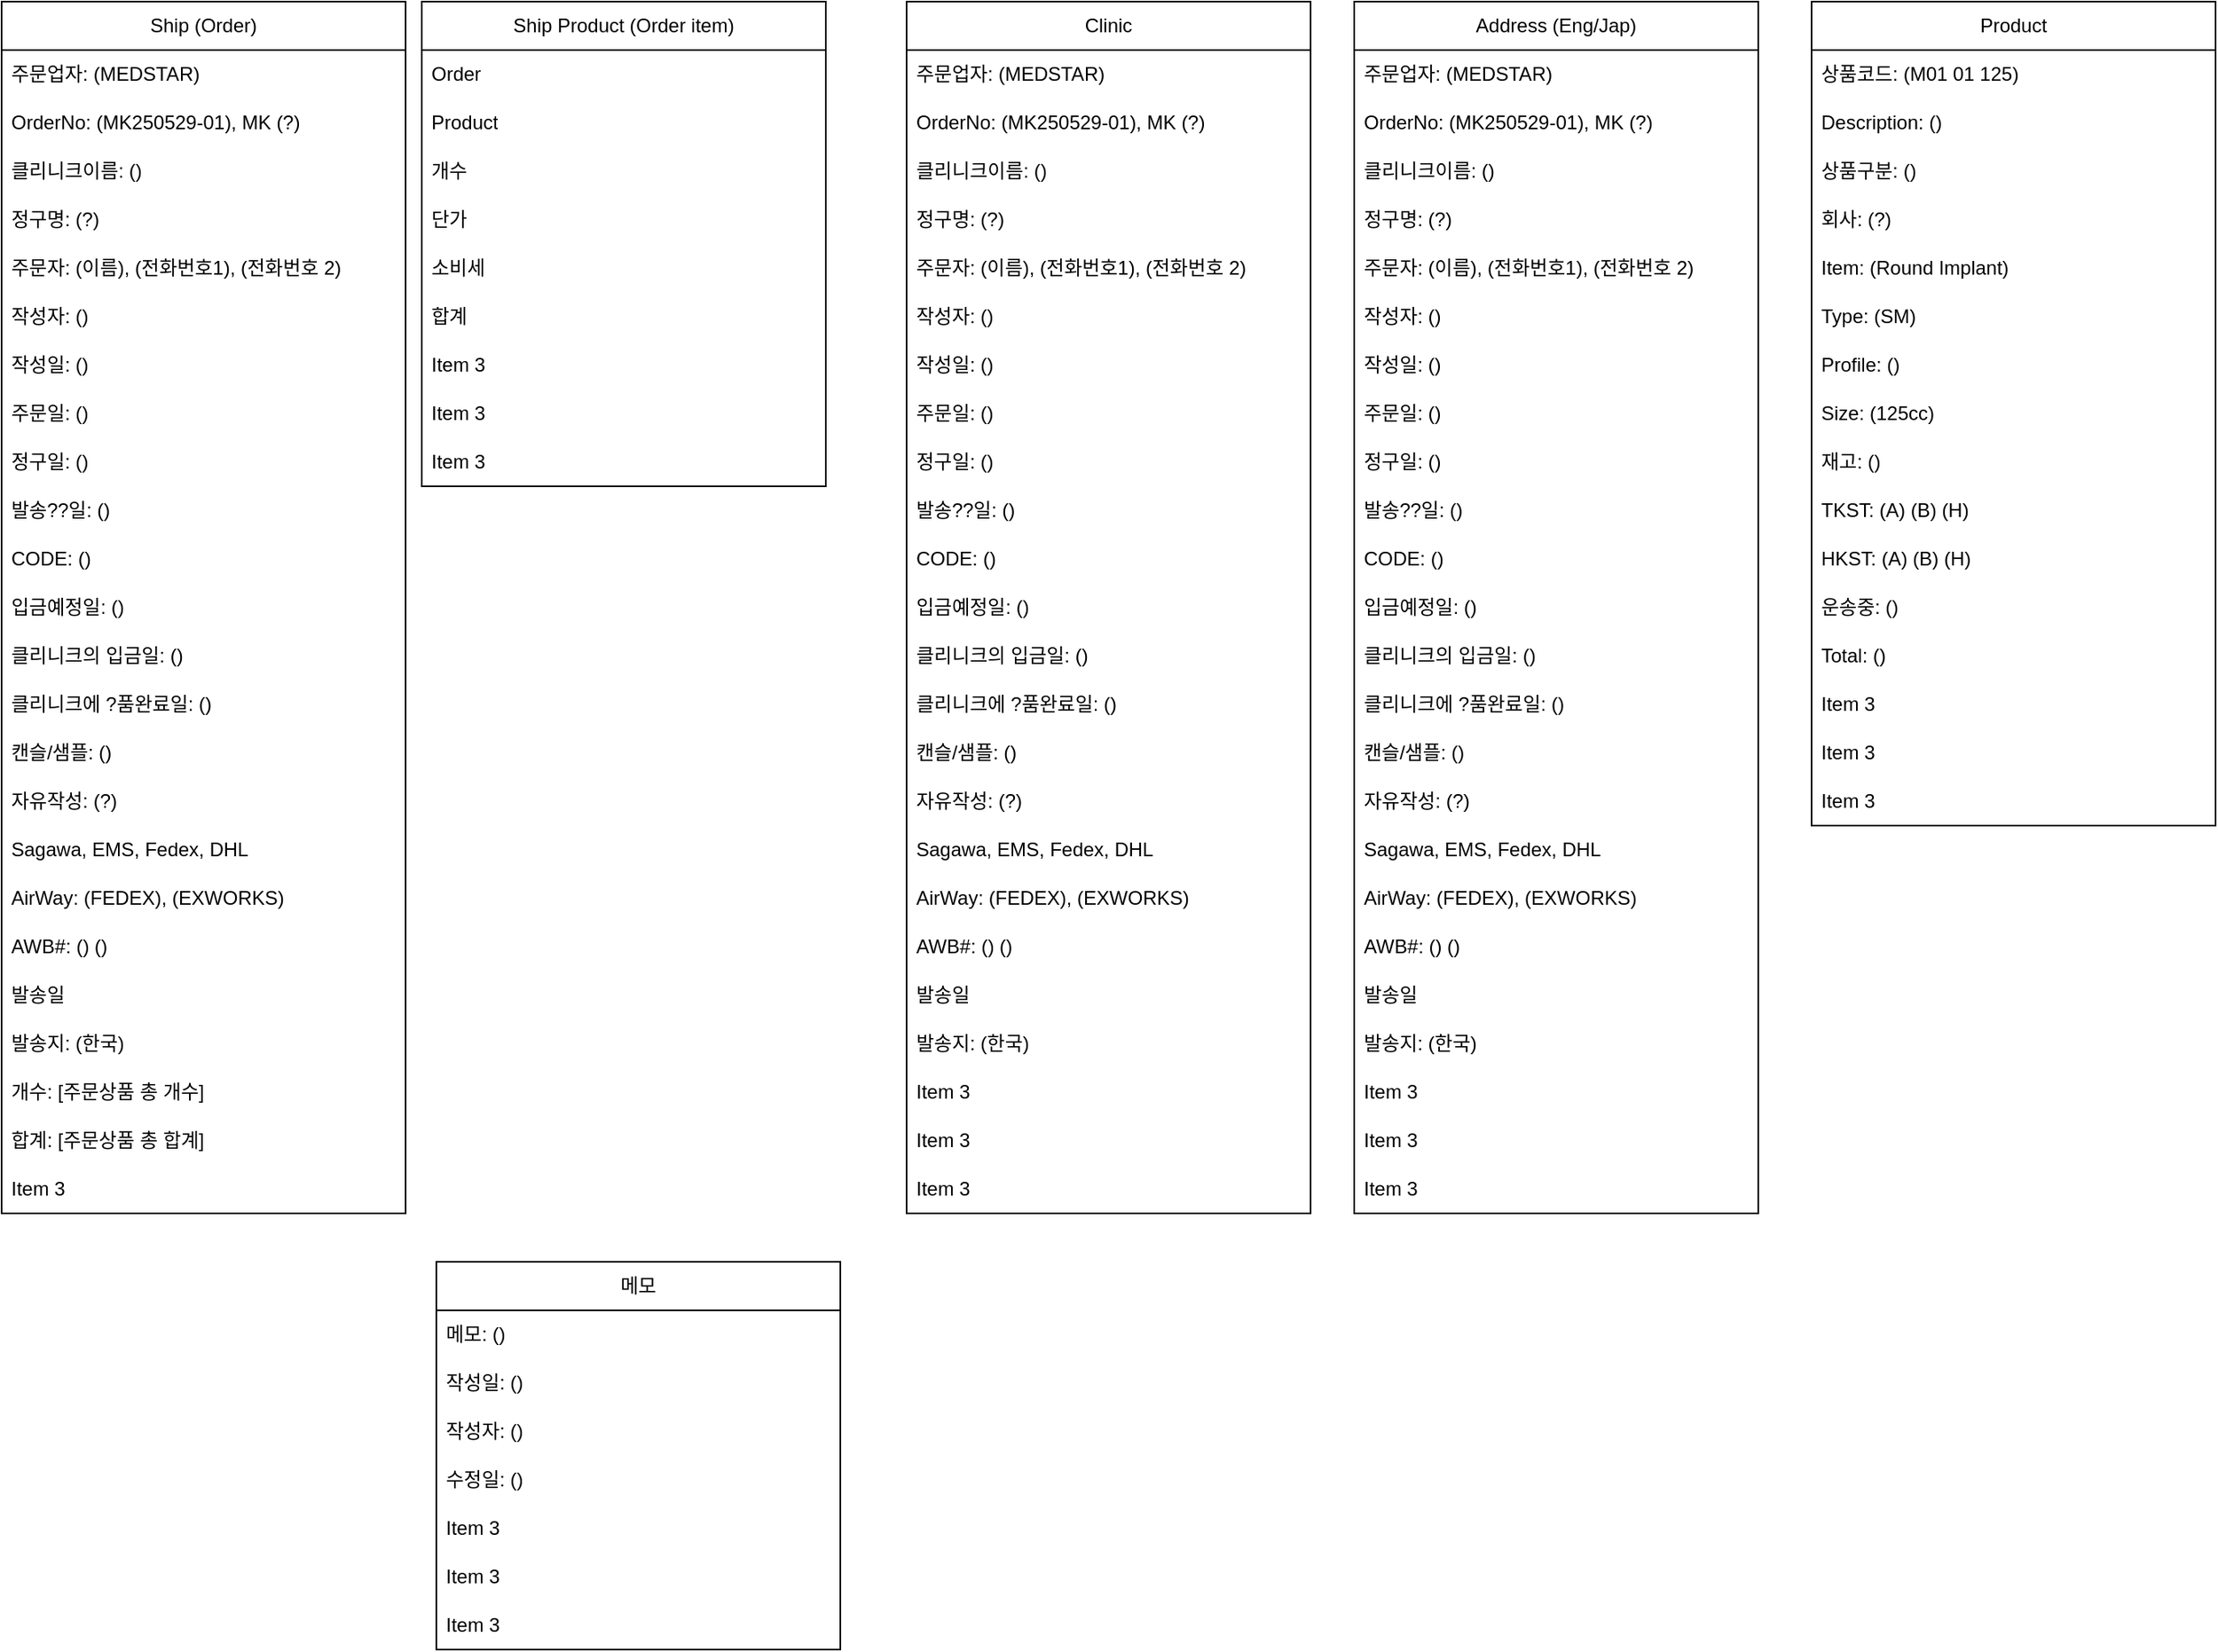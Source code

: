 <mxfile version="28.0.3">
  <diagram name="Page-1" id="WbSP-cNUCRiL6WSJ92Or">
    <mxGraphModel dx="899" dy="470" grid="1" gridSize="10" guides="1" tooltips="1" connect="1" arrows="1" fold="1" page="1" pageScale="1" pageWidth="827" pageHeight="1169" math="0" shadow="0">
      <root>
        <mxCell id="0" />
        <mxCell id="1" parent="0" />
        <mxCell id="RkS9c309eEdhon-XgG0m-1" value="Ship (Order)" style="swimlane;fontStyle=0;childLayout=stackLayout;horizontal=1;startSize=30;horizontalStack=0;resizeParent=1;resizeParentMax=0;resizeLast=0;collapsible=1;marginBottom=0;whiteSpace=wrap;html=1;" parent="1" vertex="1">
          <mxGeometry x="20" y="30" width="250" height="750" as="geometry" />
        </mxCell>
        <mxCell id="RkS9c309eEdhon-XgG0m-2" value="주문업자: (MEDSTAR)" style="text;strokeColor=none;fillColor=none;align=left;verticalAlign=middle;spacingLeft=4;spacingRight=4;overflow=hidden;points=[[0,0.5],[1,0.5]];portConstraint=eastwest;rotatable=0;whiteSpace=wrap;html=1;" parent="RkS9c309eEdhon-XgG0m-1" vertex="1">
          <mxGeometry y="30" width="250" height="30" as="geometry" />
        </mxCell>
        <mxCell id="RkS9c309eEdhon-XgG0m-3" value="OrderNo: (MK250529-01), MK (?)" style="text;strokeColor=none;fillColor=none;align=left;verticalAlign=middle;spacingLeft=4;spacingRight=4;overflow=hidden;points=[[0,0.5],[1,0.5]];portConstraint=eastwest;rotatable=0;whiteSpace=wrap;html=1;" parent="RkS9c309eEdhon-XgG0m-1" vertex="1">
          <mxGeometry y="60" width="250" height="30" as="geometry" />
        </mxCell>
        <mxCell id="RkS9c309eEdhon-XgG0m-5" value="클리니크이름: ()" style="text;strokeColor=none;fillColor=none;align=left;verticalAlign=middle;spacingLeft=4;spacingRight=4;overflow=hidden;points=[[0,0.5],[1,0.5]];portConstraint=eastwest;rotatable=0;whiteSpace=wrap;html=1;" parent="RkS9c309eEdhon-XgG0m-1" vertex="1">
          <mxGeometry y="90" width="250" height="30" as="geometry" />
        </mxCell>
        <mxCell id="RkS9c309eEdhon-XgG0m-6" value="정구명: (?)" style="text;strokeColor=none;fillColor=none;align=left;verticalAlign=middle;spacingLeft=4;spacingRight=4;overflow=hidden;points=[[0,0.5],[1,0.5]];portConstraint=eastwest;rotatable=0;whiteSpace=wrap;html=1;" parent="RkS9c309eEdhon-XgG0m-1" vertex="1">
          <mxGeometry y="120" width="250" height="30" as="geometry" />
        </mxCell>
        <mxCell id="RkS9c309eEdhon-XgG0m-7" value="주문자: (이름), (전화번호1), (전화번호 2)" style="text;strokeColor=none;fillColor=none;align=left;verticalAlign=middle;spacingLeft=4;spacingRight=4;overflow=hidden;points=[[0,0.5],[1,0.5]];portConstraint=eastwest;rotatable=0;whiteSpace=wrap;html=1;" parent="RkS9c309eEdhon-XgG0m-1" vertex="1">
          <mxGeometry y="150" width="250" height="30" as="geometry" />
        </mxCell>
        <mxCell id="RkS9c309eEdhon-XgG0m-8" value="작성자: ()" style="text;strokeColor=none;fillColor=none;align=left;verticalAlign=middle;spacingLeft=4;spacingRight=4;overflow=hidden;points=[[0,0.5],[1,0.5]];portConstraint=eastwest;rotatable=0;whiteSpace=wrap;html=1;" parent="RkS9c309eEdhon-XgG0m-1" vertex="1">
          <mxGeometry y="180" width="250" height="30" as="geometry" />
        </mxCell>
        <mxCell id="RkS9c309eEdhon-XgG0m-9" value="작성일: ()" style="text;strokeColor=none;fillColor=none;align=left;verticalAlign=middle;spacingLeft=4;spacingRight=4;overflow=hidden;points=[[0,0.5],[1,0.5]];portConstraint=eastwest;rotatable=0;whiteSpace=wrap;html=1;" parent="RkS9c309eEdhon-XgG0m-1" vertex="1">
          <mxGeometry y="210" width="250" height="30" as="geometry" />
        </mxCell>
        <mxCell id="RkS9c309eEdhon-XgG0m-10" value="주문일: ()" style="text;strokeColor=none;fillColor=none;align=left;verticalAlign=middle;spacingLeft=4;spacingRight=4;overflow=hidden;points=[[0,0.5],[1,0.5]];portConstraint=eastwest;rotatable=0;whiteSpace=wrap;html=1;" parent="RkS9c309eEdhon-XgG0m-1" vertex="1">
          <mxGeometry y="240" width="250" height="30" as="geometry" />
        </mxCell>
        <mxCell id="RkS9c309eEdhon-XgG0m-12" value="정구일: ()" style="text;strokeColor=none;fillColor=none;align=left;verticalAlign=middle;spacingLeft=4;spacingRight=4;overflow=hidden;points=[[0,0.5],[1,0.5]];portConstraint=eastwest;rotatable=0;whiteSpace=wrap;html=1;" parent="RkS9c309eEdhon-XgG0m-1" vertex="1">
          <mxGeometry y="270" width="250" height="30" as="geometry" />
        </mxCell>
        <mxCell id="RkS9c309eEdhon-XgG0m-13" value="발송??일: ()" style="text;strokeColor=none;fillColor=none;align=left;verticalAlign=middle;spacingLeft=4;spacingRight=4;overflow=hidden;points=[[0,0.5],[1,0.5]];portConstraint=eastwest;rotatable=0;whiteSpace=wrap;html=1;" parent="RkS9c309eEdhon-XgG0m-1" vertex="1">
          <mxGeometry y="300" width="250" height="30" as="geometry" />
        </mxCell>
        <mxCell id="RkS9c309eEdhon-XgG0m-14" value="CODE: ()" style="text;strokeColor=none;fillColor=none;align=left;verticalAlign=middle;spacingLeft=4;spacingRight=4;overflow=hidden;points=[[0,0.5],[1,0.5]];portConstraint=eastwest;rotatable=0;whiteSpace=wrap;html=1;" parent="RkS9c309eEdhon-XgG0m-1" vertex="1">
          <mxGeometry y="330" width="250" height="30" as="geometry" />
        </mxCell>
        <mxCell id="RkS9c309eEdhon-XgG0m-11" value="입금예정일: ()" style="text;strokeColor=none;fillColor=none;align=left;verticalAlign=middle;spacingLeft=4;spacingRight=4;overflow=hidden;points=[[0,0.5],[1,0.5]];portConstraint=eastwest;rotatable=0;whiteSpace=wrap;html=1;" parent="RkS9c309eEdhon-XgG0m-1" vertex="1">
          <mxGeometry y="360" width="250" height="30" as="geometry" />
        </mxCell>
        <mxCell id="RkS9c309eEdhon-XgG0m-15" value="클리니크의 입금일: ()" style="text;strokeColor=none;fillColor=none;align=left;verticalAlign=middle;spacingLeft=4;spacingRight=4;overflow=hidden;points=[[0,0.5],[1,0.5]];portConstraint=eastwest;rotatable=0;whiteSpace=wrap;html=1;" parent="RkS9c309eEdhon-XgG0m-1" vertex="1">
          <mxGeometry y="390" width="250" height="30" as="geometry" />
        </mxCell>
        <mxCell id="RkS9c309eEdhon-XgG0m-17" value="클리니크에 ?품완료일: ()" style="text;strokeColor=none;fillColor=none;align=left;verticalAlign=middle;spacingLeft=4;spacingRight=4;overflow=hidden;points=[[0,0.5],[1,0.5]];portConstraint=eastwest;rotatable=0;whiteSpace=wrap;html=1;" parent="RkS9c309eEdhon-XgG0m-1" vertex="1">
          <mxGeometry y="420" width="250" height="30" as="geometry" />
        </mxCell>
        <mxCell id="RkS9c309eEdhon-XgG0m-18" value="캔슬/샘플: ()" style="text;strokeColor=none;fillColor=none;align=left;verticalAlign=middle;spacingLeft=4;spacingRight=4;overflow=hidden;points=[[0,0.5],[1,0.5]];portConstraint=eastwest;rotatable=0;whiteSpace=wrap;html=1;" parent="RkS9c309eEdhon-XgG0m-1" vertex="1">
          <mxGeometry y="450" width="250" height="30" as="geometry" />
        </mxCell>
        <mxCell id="RkS9c309eEdhon-XgG0m-16" value="자유작성: (?)" style="text;strokeColor=none;fillColor=none;align=left;verticalAlign=middle;spacingLeft=4;spacingRight=4;overflow=hidden;points=[[0,0.5],[1,0.5]];portConstraint=eastwest;rotatable=0;whiteSpace=wrap;html=1;" parent="RkS9c309eEdhon-XgG0m-1" vertex="1">
          <mxGeometry y="480" width="250" height="30" as="geometry" />
        </mxCell>
        <mxCell id="RkS9c309eEdhon-XgG0m-22" value="&lt;span style=&quot;text-align: center; text-wrap-mode: nowrap;&quot;&gt;Sagawa, EMS, Fedex, DHL&lt;/span&gt;" style="text;strokeColor=none;fillColor=none;align=left;verticalAlign=middle;spacingLeft=4;spacingRight=4;overflow=hidden;points=[[0,0.5],[1,0.5]];portConstraint=eastwest;rotatable=0;whiteSpace=wrap;html=1;" parent="RkS9c309eEdhon-XgG0m-1" vertex="1">
          <mxGeometry y="510" width="250" height="30" as="geometry" />
        </mxCell>
        <mxCell id="RkS9c309eEdhon-XgG0m-23" value="&lt;span style=&quot;text-align: center; text-wrap-mode: nowrap;&quot;&gt;AirWay: (FEDEX), (EXWORKS)&lt;/span&gt;" style="text;strokeColor=none;fillColor=none;align=left;verticalAlign=middle;spacingLeft=4;spacingRight=4;overflow=hidden;points=[[0,0.5],[1,0.5]];portConstraint=eastwest;rotatable=0;whiteSpace=wrap;html=1;" parent="RkS9c309eEdhon-XgG0m-1" vertex="1">
          <mxGeometry y="540" width="250" height="30" as="geometry" />
        </mxCell>
        <mxCell id="RkS9c309eEdhon-XgG0m-24" value="AWB#: () ()" style="text;strokeColor=none;fillColor=none;align=left;verticalAlign=middle;spacingLeft=4;spacingRight=4;overflow=hidden;points=[[0,0.5],[1,0.5]];portConstraint=eastwest;rotatable=0;whiteSpace=wrap;html=1;" parent="RkS9c309eEdhon-XgG0m-1" vertex="1">
          <mxGeometry y="570" width="250" height="30" as="geometry" />
        </mxCell>
        <mxCell id="RkS9c309eEdhon-XgG0m-25" value="발송일" style="text;strokeColor=none;fillColor=none;align=left;verticalAlign=middle;spacingLeft=4;spacingRight=4;overflow=hidden;points=[[0,0.5],[1,0.5]];portConstraint=eastwest;rotatable=0;whiteSpace=wrap;html=1;" parent="RkS9c309eEdhon-XgG0m-1" vertex="1">
          <mxGeometry y="600" width="250" height="30" as="geometry" />
        </mxCell>
        <mxCell id="RkS9c309eEdhon-XgG0m-26" value="발송지: (한국)" style="text;strokeColor=none;fillColor=none;align=left;verticalAlign=middle;spacingLeft=4;spacingRight=4;overflow=hidden;points=[[0,0.5],[1,0.5]];portConstraint=eastwest;rotatable=0;whiteSpace=wrap;html=1;" parent="RkS9c309eEdhon-XgG0m-1" vertex="1">
          <mxGeometry y="630" width="250" height="30" as="geometry" />
        </mxCell>
        <mxCell id="RkS9c309eEdhon-XgG0m-21" value="개수: [주문상품 총 개수]" style="text;strokeColor=none;fillColor=none;align=left;verticalAlign=middle;spacingLeft=4;spacingRight=4;overflow=hidden;points=[[0,0.5],[1,0.5]];portConstraint=eastwest;rotatable=0;whiteSpace=wrap;html=1;" parent="RkS9c309eEdhon-XgG0m-1" vertex="1">
          <mxGeometry y="660" width="250" height="30" as="geometry" />
        </mxCell>
        <mxCell id="RkS9c309eEdhon-XgG0m-20" value="합계: [주문상품 총 합계]" style="text;strokeColor=none;fillColor=none;align=left;verticalAlign=middle;spacingLeft=4;spacingRight=4;overflow=hidden;points=[[0,0.5],[1,0.5]];portConstraint=eastwest;rotatable=0;whiteSpace=wrap;html=1;" parent="RkS9c309eEdhon-XgG0m-1" vertex="1">
          <mxGeometry y="690" width="250" height="30" as="geometry" />
        </mxCell>
        <mxCell id="RkS9c309eEdhon-XgG0m-4" value="Item 3" style="text;strokeColor=none;fillColor=none;align=left;verticalAlign=middle;spacingLeft=4;spacingRight=4;overflow=hidden;points=[[0,0.5],[1,0.5]];portConstraint=eastwest;rotatable=0;whiteSpace=wrap;html=1;" parent="RkS9c309eEdhon-XgG0m-1" vertex="1">
          <mxGeometry y="720" width="250" height="30" as="geometry" />
        </mxCell>
        <mxCell id="RkS9c309eEdhon-XgG0m-27" value="Clinic" style="swimlane;fontStyle=0;childLayout=stackLayout;horizontal=1;startSize=30;horizontalStack=0;resizeParent=1;resizeParentMax=0;resizeLast=0;collapsible=1;marginBottom=0;whiteSpace=wrap;html=1;" parent="1" vertex="1">
          <mxGeometry x="580" y="30" width="250" height="750" as="geometry" />
        </mxCell>
        <mxCell id="RkS9c309eEdhon-XgG0m-28" value="주문업자: (MEDSTAR)" style="text;strokeColor=none;fillColor=none;align=left;verticalAlign=middle;spacingLeft=4;spacingRight=4;overflow=hidden;points=[[0,0.5],[1,0.5]];portConstraint=eastwest;rotatable=0;whiteSpace=wrap;html=1;" parent="RkS9c309eEdhon-XgG0m-27" vertex="1">
          <mxGeometry y="30" width="250" height="30" as="geometry" />
        </mxCell>
        <mxCell id="RkS9c309eEdhon-XgG0m-29" value="OrderNo: (MK250529-01), MK (?)" style="text;strokeColor=none;fillColor=none;align=left;verticalAlign=middle;spacingLeft=4;spacingRight=4;overflow=hidden;points=[[0,0.5],[1,0.5]];portConstraint=eastwest;rotatable=0;whiteSpace=wrap;html=1;" parent="RkS9c309eEdhon-XgG0m-27" vertex="1">
          <mxGeometry y="60" width="250" height="30" as="geometry" />
        </mxCell>
        <mxCell id="RkS9c309eEdhon-XgG0m-30" value="클리니크이름: ()" style="text;strokeColor=none;fillColor=none;align=left;verticalAlign=middle;spacingLeft=4;spacingRight=4;overflow=hidden;points=[[0,0.5],[1,0.5]];portConstraint=eastwest;rotatable=0;whiteSpace=wrap;html=1;" parent="RkS9c309eEdhon-XgG0m-27" vertex="1">
          <mxGeometry y="90" width="250" height="30" as="geometry" />
        </mxCell>
        <mxCell id="RkS9c309eEdhon-XgG0m-31" value="정구명: (?)" style="text;strokeColor=none;fillColor=none;align=left;verticalAlign=middle;spacingLeft=4;spacingRight=4;overflow=hidden;points=[[0,0.5],[1,0.5]];portConstraint=eastwest;rotatable=0;whiteSpace=wrap;html=1;" parent="RkS9c309eEdhon-XgG0m-27" vertex="1">
          <mxGeometry y="120" width="250" height="30" as="geometry" />
        </mxCell>
        <mxCell id="RkS9c309eEdhon-XgG0m-32" value="주문자: (이름), (전화번호1), (전화번호 2)" style="text;strokeColor=none;fillColor=none;align=left;verticalAlign=middle;spacingLeft=4;spacingRight=4;overflow=hidden;points=[[0,0.5],[1,0.5]];portConstraint=eastwest;rotatable=0;whiteSpace=wrap;html=1;" parent="RkS9c309eEdhon-XgG0m-27" vertex="1">
          <mxGeometry y="150" width="250" height="30" as="geometry" />
        </mxCell>
        <mxCell id="RkS9c309eEdhon-XgG0m-33" value="작성자: ()" style="text;strokeColor=none;fillColor=none;align=left;verticalAlign=middle;spacingLeft=4;spacingRight=4;overflow=hidden;points=[[0,0.5],[1,0.5]];portConstraint=eastwest;rotatable=0;whiteSpace=wrap;html=1;" parent="RkS9c309eEdhon-XgG0m-27" vertex="1">
          <mxGeometry y="180" width="250" height="30" as="geometry" />
        </mxCell>
        <mxCell id="RkS9c309eEdhon-XgG0m-34" value="작성일: ()" style="text;strokeColor=none;fillColor=none;align=left;verticalAlign=middle;spacingLeft=4;spacingRight=4;overflow=hidden;points=[[0,0.5],[1,0.5]];portConstraint=eastwest;rotatable=0;whiteSpace=wrap;html=1;" parent="RkS9c309eEdhon-XgG0m-27" vertex="1">
          <mxGeometry y="210" width="250" height="30" as="geometry" />
        </mxCell>
        <mxCell id="RkS9c309eEdhon-XgG0m-35" value="주문일: ()" style="text;strokeColor=none;fillColor=none;align=left;verticalAlign=middle;spacingLeft=4;spacingRight=4;overflow=hidden;points=[[0,0.5],[1,0.5]];portConstraint=eastwest;rotatable=0;whiteSpace=wrap;html=1;" parent="RkS9c309eEdhon-XgG0m-27" vertex="1">
          <mxGeometry y="240" width="250" height="30" as="geometry" />
        </mxCell>
        <mxCell id="RkS9c309eEdhon-XgG0m-36" value="정구일: ()" style="text;strokeColor=none;fillColor=none;align=left;verticalAlign=middle;spacingLeft=4;spacingRight=4;overflow=hidden;points=[[0,0.5],[1,0.5]];portConstraint=eastwest;rotatable=0;whiteSpace=wrap;html=1;" parent="RkS9c309eEdhon-XgG0m-27" vertex="1">
          <mxGeometry y="270" width="250" height="30" as="geometry" />
        </mxCell>
        <mxCell id="RkS9c309eEdhon-XgG0m-37" value="발송??일: ()" style="text;strokeColor=none;fillColor=none;align=left;verticalAlign=middle;spacingLeft=4;spacingRight=4;overflow=hidden;points=[[0,0.5],[1,0.5]];portConstraint=eastwest;rotatable=0;whiteSpace=wrap;html=1;" parent="RkS9c309eEdhon-XgG0m-27" vertex="1">
          <mxGeometry y="300" width="250" height="30" as="geometry" />
        </mxCell>
        <mxCell id="RkS9c309eEdhon-XgG0m-38" value="CODE: ()" style="text;strokeColor=none;fillColor=none;align=left;verticalAlign=middle;spacingLeft=4;spacingRight=4;overflow=hidden;points=[[0,0.5],[1,0.5]];portConstraint=eastwest;rotatable=0;whiteSpace=wrap;html=1;" parent="RkS9c309eEdhon-XgG0m-27" vertex="1">
          <mxGeometry y="330" width="250" height="30" as="geometry" />
        </mxCell>
        <mxCell id="RkS9c309eEdhon-XgG0m-39" value="입금예정일: ()" style="text;strokeColor=none;fillColor=none;align=left;verticalAlign=middle;spacingLeft=4;spacingRight=4;overflow=hidden;points=[[0,0.5],[1,0.5]];portConstraint=eastwest;rotatable=0;whiteSpace=wrap;html=1;" parent="RkS9c309eEdhon-XgG0m-27" vertex="1">
          <mxGeometry y="360" width="250" height="30" as="geometry" />
        </mxCell>
        <mxCell id="RkS9c309eEdhon-XgG0m-40" value="클리니크의 입금일: ()" style="text;strokeColor=none;fillColor=none;align=left;verticalAlign=middle;spacingLeft=4;spacingRight=4;overflow=hidden;points=[[0,0.5],[1,0.5]];portConstraint=eastwest;rotatable=0;whiteSpace=wrap;html=1;" parent="RkS9c309eEdhon-XgG0m-27" vertex="1">
          <mxGeometry y="390" width="250" height="30" as="geometry" />
        </mxCell>
        <mxCell id="RkS9c309eEdhon-XgG0m-41" value="클리니크에 ?품완료일: ()" style="text;strokeColor=none;fillColor=none;align=left;verticalAlign=middle;spacingLeft=4;spacingRight=4;overflow=hidden;points=[[0,0.5],[1,0.5]];portConstraint=eastwest;rotatable=0;whiteSpace=wrap;html=1;" parent="RkS9c309eEdhon-XgG0m-27" vertex="1">
          <mxGeometry y="420" width="250" height="30" as="geometry" />
        </mxCell>
        <mxCell id="RkS9c309eEdhon-XgG0m-42" value="캔슬/샘플: ()" style="text;strokeColor=none;fillColor=none;align=left;verticalAlign=middle;spacingLeft=4;spacingRight=4;overflow=hidden;points=[[0,0.5],[1,0.5]];portConstraint=eastwest;rotatable=0;whiteSpace=wrap;html=1;" parent="RkS9c309eEdhon-XgG0m-27" vertex="1">
          <mxGeometry y="450" width="250" height="30" as="geometry" />
        </mxCell>
        <mxCell id="RkS9c309eEdhon-XgG0m-43" value="자유작성: (?)" style="text;strokeColor=none;fillColor=none;align=left;verticalAlign=middle;spacingLeft=4;spacingRight=4;overflow=hidden;points=[[0,0.5],[1,0.5]];portConstraint=eastwest;rotatable=0;whiteSpace=wrap;html=1;" parent="RkS9c309eEdhon-XgG0m-27" vertex="1">
          <mxGeometry y="480" width="250" height="30" as="geometry" />
        </mxCell>
        <mxCell id="RkS9c309eEdhon-XgG0m-44" value="&lt;span style=&quot;text-align: center; text-wrap-mode: nowrap;&quot;&gt;Sagawa, EMS, Fedex, DHL&lt;/span&gt;" style="text;strokeColor=none;fillColor=none;align=left;verticalAlign=middle;spacingLeft=4;spacingRight=4;overflow=hidden;points=[[0,0.5],[1,0.5]];portConstraint=eastwest;rotatable=0;whiteSpace=wrap;html=1;" parent="RkS9c309eEdhon-XgG0m-27" vertex="1">
          <mxGeometry y="510" width="250" height="30" as="geometry" />
        </mxCell>
        <mxCell id="RkS9c309eEdhon-XgG0m-45" value="&lt;span style=&quot;text-align: center; text-wrap-mode: nowrap;&quot;&gt;AirWay: (FEDEX), (EXWORKS)&lt;/span&gt;" style="text;strokeColor=none;fillColor=none;align=left;verticalAlign=middle;spacingLeft=4;spacingRight=4;overflow=hidden;points=[[0,0.5],[1,0.5]];portConstraint=eastwest;rotatable=0;whiteSpace=wrap;html=1;" parent="RkS9c309eEdhon-XgG0m-27" vertex="1">
          <mxGeometry y="540" width="250" height="30" as="geometry" />
        </mxCell>
        <mxCell id="RkS9c309eEdhon-XgG0m-46" value="AWB#: () ()" style="text;strokeColor=none;fillColor=none;align=left;verticalAlign=middle;spacingLeft=4;spacingRight=4;overflow=hidden;points=[[0,0.5],[1,0.5]];portConstraint=eastwest;rotatable=0;whiteSpace=wrap;html=1;" parent="RkS9c309eEdhon-XgG0m-27" vertex="1">
          <mxGeometry y="570" width="250" height="30" as="geometry" />
        </mxCell>
        <mxCell id="RkS9c309eEdhon-XgG0m-47" value="발송일" style="text;strokeColor=none;fillColor=none;align=left;verticalAlign=middle;spacingLeft=4;spacingRight=4;overflow=hidden;points=[[0,0.5],[1,0.5]];portConstraint=eastwest;rotatable=0;whiteSpace=wrap;html=1;" parent="RkS9c309eEdhon-XgG0m-27" vertex="1">
          <mxGeometry y="600" width="250" height="30" as="geometry" />
        </mxCell>
        <mxCell id="RkS9c309eEdhon-XgG0m-48" value="발송지: (한국)" style="text;strokeColor=none;fillColor=none;align=left;verticalAlign=middle;spacingLeft=4;spacingRight=4;overflow=hidden;points=[[0,0.5],[1,0.5]];portConstraint=eastwest;rotatable=0;whiteSpace=wrap;html=1;" parent="RkS9c309eEdhon-XgG0m-27" vertex="1">
          <mxGeometry y="630" width="250" height="30" as="geometry" />
        </mxCell>
        <mxCell id="RkS9c309eEdhon-XgG0m-49" value="Item 3" style="text;strokeColor=none;fillColor=none;align=left;verticalAlign=middle;spacingLeft=4;spacingRight=4;overflow=hidden;points=[[0,0.5],[1,0.5]];portConstraint=eastwest;rotatable=0;whiteSpace=wrap;html=1;" parent="RkS9c309eEdhon-XgG0m-27" vertex="1">
          <mxGeometry y="660" width="250" height="30" as="geometry" />
        </mxCell>
        <mxCell id="RkS9c309eEdhon-XgG0m-50" value="Item 3" style="text;strokeColor=none;fillColor=none;align=left;verticalAlign=middle;spacingLeft=4;spacingRight=4;overflow=hidden;points=[[0,0.5],[1,0.5]];portConstraint=eastwest;rotatable=0;whiteSpace=wrap;html=1;" parent="RkS9c309eEdhon-XgG0m-27" vertex="1">
          <mxGeometry y="690" width="250" height="30" as="geometry" />
        </mxCell>
        <mxCell id="RkS9c309eEdhon-XgG0m-51" value="Item 3" style="text;strokeColor=none;fillColor=none;align=left;verticalAlign=middle;spacingLeft=4;spacingRight=4;overflow=hidden;points=[[0,0.5],[1,0.5]];portConstraint=eastwest;rotatable=0;whiteSpace=wrap;html=1;" parent="RkS9c309eEdhon-XgG0m-27" vertex="1">
          <mxGeometry y="720" width="250" height="30" as="geometry" />
        </mxCell>
        <mxCell id="RkS9c309eEdhon-XgG0m-52" value="Address (Eng/Jap)" style="swimlane;fontStyle=0;childLayout=stackLayout;horizontal=1;startSize=30;horizontalStack=0;resizeParent=1;resizeParentMax=0;resizeLast=0;collapsible=1;marginBottom=0;whiteSpace=wrap;html=1;" parent="1" vertex="1">
          <mxGeometry x="857" y="30" width="250" height="750" as="geometry" />
        </mxCell>
        <mxCell id="RkS9c309eEdhon-XgG0m-53" value="주문업자: (MEDSTAR)" style="text;strokeColor=none;fillColor=none;align=left;verticalAlign=middle;spacingLeft=4;spacingRight=4;overflow=hidden;points=[[0,0.5],[1,0.5]];portConstraint=eastwest;rotatable=0;whiteSpace=wrap;html=1;" parent="RkS9c309eEdhon-XgG0m-52" vertex="1">
          <mxGeometry y="30" width="250" height="30" as="geometry" />
        </mxCell>
        <mxCell id="RkS9c309eEdhon-XgG0m-54" value="OrderNo: (MK250529-01), MK (?)" style="text;strokeColor=none;fillColor=none;align=left;verticalAlign=middle;spacingLeft=4;spacingRight=4;overflow=hidden;points=[[0,0.5],[1,0.5]];portConstraint=eastwest;rotatable=0;whiteSpace=wrap;html=1;" parent="RkS9c309eEdhon-XgG0m-52" vertex="1">
          <mxGeometry y="60" width="250" height="30" as="geometry" />
        </mxCell>
        <mxCell id="RkS9c309eEdhon-XgG0m-55" value="클리니크이름: ()" style="text;strokeColor=none;fillColor=none;align=left;verticalAlign=middle;spacingLeft=4;spacingRight=4;overflow=hidden;points=[[0,0.5],[1,0.5]];portConstraint=eastwest;rotatable=0;whiteSpace=wrap;html=1;" parent="RkS9c309eEdhon-XgG0m-52" vertex="1">
          <mxGeometry y="90" width="250" height="30" as="geometry" />
        </mxCell>
        <mxCell id="RkS9c309eEdhon-XgG0m-56" value="정구명: (?)" style="text;strokeColor=none;fillColor=none;align=left;verticalAlign=middle;spacingLeft=4;spacingRight=4;overflow=hidden;points=[[0,0.5],[1,0.5]];portConstraint=eastwest;rotatable=0;whiteSpace=wrap;html=1;" parent="RkS9c309eEdhon-XgG0m-52" vertex="1">
          <mxGeometry y="120" width="250" height="30" as="geometry" />
        </mxCell>
        <mxCell id="RkS9c309eEdhon-XgG0m-57" value="주문자: (이름), (전화번호1), (전화번호 2)" style="text;strokeColor=none;fillColor=none;align=left;verticalAlign=middle;spacingLeft=4;spacingRight=4;overflow=hidden;points=[[0,0.5],[1,0.5]];portConstraint=eastwest;rotatable=0;whiteSpace=wrap;html=1;" parent="RkS9c309eEdhon-XgG0m-52" vertex="1">
          <mxGeometry y="150" width="250" height="30" as="geometry" />
        </mxCell>
        <mxCell id="RkS9c309eEdhon-XgG0m-58" value="작성자: ()" style="text;strokeColor=none;fillColor=none;align=left;verticalAlign=middle;spacingLeft=4;spacingRight=4;overflow=hidden;points=[[0,0.5],[1,0.5]];portConstraint=eastwest;rotatable=0;whiteSpace=wrap;html=1;" parent="RkS9c309eEdhon-XgG0m-52" vertex="1">
          <mxGeometry y="180" width="250" height="30" as="geometry" />
        </mxCell>
        <mxCell id="RkS9c309eEdhon-XgG0m-59" value="작성일: ()" style="text;strokeColor=none;fillColor=none;align=left;verticalAlign=middle;spacingLeft=4;spacingRight=4;overflow=hidden;points=[[0,0.5],[1,0.5]];portConstraint=eastwest;rotatable=0;whiteSpace=wrap;html=1;" parent="RkS9c309eEdhon-XgG0m-52" vertex="1">
          <mxGeometry y="210" width="250" height="30" as="geometry" />
        </mxCell>
        <mxCell id="RkS9c309eEdhon-XgG0m-60" value="주문일: ()" style="text;strokeColor=none;fillColor=none;align=left;verticalAlign=middle;spacingLeft=4;spacingRight=4;overflow=hidden;points=[[0,0.5],[1,0.5]];portConstraint=eastwest;rotatable=0;whiteSpace=wrap;html=1;" parent="RkS9c309eEdhon-XgG0m-52" vertex="1">
          <mxGeometry y="240" width="250" height="30" as="geometry" />
        </mxCell>
        <mxCell id="RkS9c309eEdhon-XgG0m-61" value="정구일: ()" style="text;strokeColor=none;fillColor=none;align=left;verticalAlign=middle;spacingLeft=4;spacingRight=4;overflow=hidden;points=[[0,0.5],[1,0.5]];portConstraint=eastwest;rotatable=0;whiteSpace=wrap;html=1;" parent="RkS9c309eEdhon-XgG0m-52" vertex="1">
          <mxGeometry y="270" width="250" height="30" as="geometry" />
        </mxCell>
        <mxCell id="RkS9c309eEdhon-XgG0m-62" value="발송??일: ()" style="text;strokeColor=none;fillColor=none;align=left;verticalAlign=middle;spacingLeft=4;spacingRight=4;overflow=hidden;points=[[0,0.5],[1,0.5]];portConstraint=eastwest;rotatable=0;whiteSpace=wrap;html=1;" parent="RkS9c309eEdhon-XgG0m-52" vertex="1">
          <mxGeometry y="300" width="250" height="30" as="geometry" />
        </mxCell>
        <mxCell id="RkS9c309eEdhon-XgG0m-63" value="CODE: ()" style="text;strokeColor=none;fillColor=none;align=left;verticalAlign=middle;spacingLeft=4;spacingRight=4;overflow=hidden;points=[[0,0.5],[1,0.5]];portConstraint=eastwest;rotatable=0;whiteSpace=wrap;html=1;" parent="RkS9c309eEdhon-XgG0m-52" vertex="1">
          <mxGeometry y="330" width="250" height="30" as="geometry" />
        </mxCell>
        <mxCell id="RkS9c309eEdhon-XgG0m-64" value="입금예정일: ()" style="text;strokeColor=none;fillColor=none;align=left;verticalAlign=middle;spacingLeft=4;spacingRight=4;overflow=hidden;points=[[0,0.5],[1,0.5]];portConstraint=eastwest;rotatable=0;whiteSpace=wrap;html=1;" parent="RkS9c309eEdhon-XgG0m-52" vertex="1">
          <mxGeometry y="360" width="250" height="30" as="geometry" />
        </mxCell>
        <mxCell id="RkS9c309eEdhon-XgG0m-65" value="클리니크의 입금일: ()" style="text;strokeColor=none;fillColor=none;align=left;verticalAlign=middle;spacingLeft=4;spacingRight=4;overflow=hidden;points=[[0,0.5],[1,0.5]];portConstraint=eastwest;rotatable=0;whiteSpace=wrap;html=1;" parent="RkS9c309eEdhon-XgG0m-52" vertex="1">
          <mxGeometry y="390" width="250" height="30" as="geometry" />
        </mxCell>
        <mxCell id="RkS9c309eEdhon-XgG0m-66" value="클리니크에 ?품완료일: ()" style="text;strokeColor=none;fillColor=none;align=left;verticalAlign=middle;spacingLeft=4;spacingRight=4;overflow=hidden;points=[[0,0.5],[1,0.5]];portConstraint=eastwest;rotatable=0;whiteSpace=wrap;html=1;" parent="RkS9c309eEdhon-XgG0m-52" vertex="1">
          <mxGeometry y="420" width="250" height="30" as="geometry" />
        </mxCell>
        <mxCell id="RkS9c309eEdhon-XgG0m-67" value="캔슬/샘플: ()" style="text;strokeColor=none;fillColor=none;align=left;verticalAlign=middle;spacingLeft=4;spacingRight=4;overflow=hidden;points=[[0,0.5],[1,0.5]];portConstraint=eastwest;rotatable=0;whiteSpace=wrap;html=1;" parent="RkS9c309eEdhon-XgG0m-52" vertex="1">
          <mxGeometry y="450" width="250" height="30" as="geometry" />
        </mxCell>
        <mxCell id="RkS9c309eEdhon-XgG0m-68" value="자유작성: (?)" style="text;strokeColor=none;fillColor=none;align=left;verticalAlign=middle;spacingLeft=4;spacingRight=4;overflow=hidden;points=[[0,0.5],[1,0.5]];portConstraint=eastwest;rotatable=0;whiteSpace=wrap;html=1;" parent="RkS9c309eEdhon-XgG0m-52" vertex="1">
          <mxGeometry y="480" width="250" height="30" as="geometry" />
        </mxCell>
        <mxCell id="RkS9c309eEdhon-XgG0m-69" value="&lt;span style=&quot;text-align: center; text-wrap-mode: nowrap;&quot;&gt;Sagawa, EMS, Fedex, DHL&lt;/span&gt;" style="text;strokeColor=none;fillColor=none;align=left;verticalAlign=middle;spacingLeft=4;spacingRight=4;overflow=hidden;points=[[0,0.5],[1,0.5]];portConstraint=eastwest;rotatable=0;whiteSpace=wrap;html=1;" parent="RkS9c309eEdhon-XgG0m-52" vertex="1">
          <mxGeometry y="510" width="250" height="30" as="geometry" />
        </mxCell>
        <mxCell id="RkS9c309eEdhon-XgG0m-70" value="&lt;span style=&quot;text-align: center; text-wrap-mode: nowrap;&quot;&gt;AirWay: (FEDEX), (EXWORKS)&lt;/span&gt;" style="text;strokeColor=none;fillColor=none;align=left;verticalAlign=middle;spacingLeft=4;spacingRight=4;overflow=hidden;points=[[0,0.5],[1,0.5]];portConstraint=eastwest;rotatable=0;whiteSpace=wrap;html=1;" parent="RkS9c309eEdhon-XgG0m-52" vertex="1">
          <mxGeometry y="540" width="250" height="30" as="geometry" />
        </mxCell>
        <mxCell id="RkS9c309eEdhon-XgG0m-71" value="AWB#: () ()" style="text;strokeColor=none;fillColor=none;align=left;verticalAlign=middle;spacingLeft=4;spacingRight=4;overflow=hidden;points=[[0,0.5],[1,0.5]];portConstraint=eastwest;rotatable=0;whiteSpace=wrap;html=1;" parent="RkS9c309eEdhon-XgG0m-52" vertex="1">
          <mxGeometry y="570" width="250" height="30" as="geometry" />
        </mxCell>
        <mxCell id="RkS9c309eEdhon-XgG0m-72" value="발송일" style="text;strokeColor=none;fillColor=none;align=left;verticalAlign=middle;spacingLeft=4;spacingRight=4;overflow=hidden;points=[[0,0.5],[1,0.5]];portConstraint=eastwest;rotatable=0;whiteSpace=wrap;html=1;" parent="RkS9c309eEdhon-XgG0m-52" vertex="1">
          <mxGeometry y="600" width="250" height="30" as="geometry" />
        </mxCell>
        <mxCell id="RkS9c309eEdhon-XgG0m-73" value="발송지: (한국)" style="text;strokeColor=none;fillColor=none;align=left;verticalAlign=middle;spacingLeft=4;spacingRight=4;overflow=hidden;points=[[0,0.5],[1,0.5]];portConstraint=eastwest;rotatable=0;whiteSpace=wrap;html=1;" parent="RkS9c309eEdhon-XgG0m-52" vertex="1">
          <mxGeometry y="630" width="250" height="30" as="geometry" />
        </mxCell>
        <mxCell id="RkS9c309eEdhon-XgG0m-74" value="Item 3" style="text;strokeColor=none;fillColor=none;align=left;verticalAlign=middle;spacingLeft=4;spacingRight=4;overflow=hidden;points=[[0,0.5],[1,0.5]];portConstraint=eastwest;rotatable=0;whiteSpace=wrap;html=1;" parent="RkS9c309eEdhon-XgG0m-52" vertex="1">
          <mxGeometry y="660" width="250" height="30" as="geometry" />
        </mxCell>
        <mxCell id="RkS9c309eEdhon-XgG0m-75" value="Item 3" style="text;strokeColor=none;fillColor=none;align=left;verticalAlign=middle;spacingLeft=4;spacingRight=4;overflow=hidden;points=[[0,0.5],[1,0.5]];portConstraint=eastwest;rotatable=0;whiteSpace=wrap;html=1;" parent="RkS9c309eEdhon-XgG0m-52" vertex="1">
          <mxGeometry y="690" width="250" height="30" as="geometry" />
        </mxCell>
        <mxCell id="RkS9c309eEdhon-XgG0m-76" value="Item 3" style="text;strokeColor=none;fillColor=none;align=left;verticalAlign=middle;spacingLeft=4;spacingRight=4;overflow=hidden;points=[[0,0.5],[1,0.5]];portConstraint=eastwest;rotatable=0;whiteSpace=wrap;html=1;" parent="RkS9c309eEdhon-XgG0m-52" vertex="1">
          <mxGeometry y="720" width="250" height="30" as="geometry" />
        </mxCell>
        <mxCell id="RkS9c309eEdhon-XgG0m-77" value="Product" style="swimlane;fontStyle=0;childLayout=stackLayout;horizontal=1;startSize=30;horizontalStack=0;resizeParent=1;resizeParentMax=0;resizeLast=0;collapsible=1;marginBottom=0;whiteSpace=wrap;html=1;" parent="1" vertex="1">
          <mxGeometry x="1140" y="30" width="250" height="510" as="geometry" />
        </mxCell>
        <mxCell id="RkS9c309eEdhon-XgG0m-78" value="상품코드: (M01 01 125)" style="text;strokeColor=none;fillColor=none;align=left;verticalAlign=middle;spacingLeft=4;spacingRight=4;overflow=hidden;points=[[0,0.5],[1,0.5]];portConstraint=eastwest;rotatable=0;whiteSpace=wrap;html=1;" parent="RkS9c309eEdhon-XgG0m-77" vertex="1">
          <mxGeometry y="30" width="250" height="30" as="geometry" />
        </mxCell>
        <mxCell id="RkS9c309eEdhon-XgG0m-79" value="Description: ()" style="text;strokeColor=none;fillColor=none;align=left;verticalAlign=middle;spacingLeft=4;spacingRight=4;overflow=hidden;points=[[0,0.5],[1,0.5]];portConstraint=eastwest;rotatable=0;whiteSpace=wrap;html=1;" parent="RkS9c309eEdhon-XgG0m-77" vertex="1">
          <mxGeometry y="60" width="250" height="30" as="geometry" />
        </mxCell>
        <mxCell id="RkS9c309eEdhon-XgG0m-80" value="상품구분: ()" style="text;strokeColor=none;fillColor=none;align=left;verticalAlign=middle;spacingLeft=4;spacingRight=4;overflow=hidden;points=[[0,0.5],[1,0.5]];portConstraint=eastwest;rotatable=0;whiteSpace=wrap;html=1;" parent="RkS9c309eEdhon-XgG0m-77" vertex="1">
          <mxGeometry y="90" width="250" height="30" as="geometry" />
        </mxCell>
        <mxCell id="RkS9c309eEdhon-XgG0m-81" value="회사: (?)" style="text;strokeColor=none;fillColor=none;align=left;verticalAlign=middle;spacingLeft=4;spacingRight=4;overflow=hidden;points=[[0,0.5],[1,0.5]];portConstraint=eastwest;rotatable=0;whiteSpace=wrap;html=1;" parent="RkS9c309eEdhon-XgG0m-77" vertex="1">
          <mxGeometry y="120" width="250" height="30" as="geometry" />
        </mxCell>
        <mxCell id="RkS9c309eEdhon-XgG0m-82" value="Item: (Round Implant)" style="text;strokeColor=none;fillColor=none;align=left;verticalAlign=middle;spacingLeft=4;spacingRight=4;overflow=hidden;points=[[0,0.5],[1,0.5]];portConstraint=eastwest;rotatable=0;whiteSpace=wrap;html=1;" parent="RkS9c309eEdhon-XgG0m-77" vertex="1">
          <mxGeometry y="150" width="250" height="30" as="geometry" />
        </mxCell>
        <mxCell id="RkS9c309eEdhon-XgG0m-83" value="Type: (SM)" style="text;strokeColor=none;fillColor=none;align=left;verticalAlign=middle;spacingLeft=4;spacingRight=4;overflow=hidden;points=[[0,0.5],[1,0.5]];portConstraint=eastwest;rotatable=0;whiteSpace=wrap;html=1;" parent="RkS9c309eEdhon-XgG0m-77" vertex="1">
          <mxGeometry y="180" width="250" height="30" as="geometry" />
        </mxCell>
        <mxCell id="RkS9c309eEdhon-XgG0m-84" value="Profile: ()" style="text;strokeColor=none;fillColor=none;align=left;verticalAlign=middle;spacingLeft=4;spacingRight=4;overflow=hidden;points=[[0,0.5],[1,0.5]];portConstraint=eastwest;rotatable=0;whiteSpace=wrap;html=1;" parent="RkS9c309eEdhon-XgG0m-77" vertex="1">
          <mxGeometry y="210" width="250" height="30" as="geometry" />
        </mxCell>
        <mxCell id="RkS9c309eEdhon-XgG0m-85" value="Size: (125cc)" style="text;strokeColor=none;fillColor=none;align=left;verticalAlign=middle;spacingLeft=4;spacingRight=4;overflow=hidden;points=[[0,0.5],[1,0.5]];portConstraint=eastwest;rotatable=0;whiteSpace=wrap;html=1;" parent="RkS9c309eEdhon-XgG0m-77" vertex="1">
          <mxGeometry y="240" width="250" height="30" as="geometry" />
        </mxCell>
        <mxCell id="RkS9c309eEdhon-XgG0m-86" value="재고: ()" style="text;strokeColor=none;fillColor=none;align=left;verticalAlign=middle;spacingLeft=4;spacingRight=4;overflow=hidden;points=[[0,0.5],[1,0.5]];portConstraint=eastwest;rotatable=0;whiteSpace=wrap;html=1;" parent="RkS9c309eEdhon-XgG0m-77" vertex="1">
          <mxGeometry y="270" width="250" height="30" as="geometry" />
        </mxCell>
        <mxCell id="RkS9c309eEdhon-XgG0m-87" value="TKST: (A) (B) (H)" style="text;strokeColor=none;fillColor=none;align=left;verticalAlign=middle;spacingLeft=4;spacingRight=4;overflow=hidden;points=[[0,0.5],[1,0.5]];portConstraint=eastwest;rotatable=0;whiteSpace=wrap;html=1;" parent="RkS9c309eEdhon-XgG0m-77" vertex="1">
          <mxGeometry y="300" width="250" height="30" as="geometry" />
        </mxCell>
        <mxCell id="RkS9c309eEdhon-XgG0m-88" value="HKST: (A) (B) (H)" style="text;strokeColor=none;fillColor=none;align=left;verticalAlign=middle;spacingLeft=4;spacingRight=4;overflow=hidden;points=[[0,0.5],[1,0.5]];portConstraint=eastwest;rotatable=0;whiteSpace=wrap;html=1;" parent="RkS9c309eEdhon-XgG0m-77" vertex="1">
          <mxGeometry y="330" width="250" height="30" as="geometry" />
        </mxCell>
        <mxCell id="RkS9c309eEdhon-XgG0m-89" value="운송중: ()" style="text;strokeColor=none;fillColor=none;align=left;verticalAlign=middle;spacingLeft=4;spacingRight=4;overflow=hidden;points=[[0,0.5],[1,0.5]];portConstraint=eastwest;rotatable=0;whiteSpace=wrap;html=1;" parent="RkS9c309eEdhon-XgG0m-77" vertex="1">
          <mxGeometry y="360" width="250" height="30" as="geometry" />
        </mxCell>
        <mxCell id="RkS9c309eEdhon-XgG0m-90" value="Total: ()" style="text;strokeColor=none;fillColor=none;align=left;verticalAlign=middle;spacingLeft=4;spacingRight=4;overflow=hidden;points=[[0,0.5],[1,0.5]];portConstraint=eastwest;rotatable=0;whiteSpace=wrap;html=1;" parent="RkS9c309eEdhon-XgG0m-77" vertex="1">
          <mxGeometry y="390" width="250" height="30" as="geometry" />
        </mxCell>
        <mxCell id="RkS9c309eEdhon-XgG0m-99" value="Item 3" style="text;strokeColor=none;fillColor=none;align=left;verticalAlign=middle;spacingLeft=4;spacingRight=4;overflow=hidden;points=[[0,0.5],[1,0.5]];portConstraint=eastwest;rotatable=0;whiteSpace=wrap;html=1;" parent="RkS9c309eEdhon-XgG0m-77" vertex="1">
          <mxGeometry y="420" width="250" height="30" as="geometry" />
        </mxCell>
        <mxCell id="RkS9c309eEdhon-XgG0m-100" value="Item 3" style="text;strokeColor=none;fillColor=none;align=left;verticalAlign=middle;spacingLeft=4;spacingRight=4;overflow=hidden;points=[[0,0.5],[1,0.5]];portConstraint=eastwest;rotatable=0;whiteSpace=wrap;html=1;" parent="RkS9c309eEdhon-XgG0m-77" vertex="1">
          <mxGeometry y="450" width="250" height="30" as="geometry" />
        </mxCell>
        <mxCell id="RkS9c309eEdhon-XgG0m-101" value="Item 3" style="text;strokeColor=none;fillColor=none;align=left;verticalAlign=middle;spacingLeft=4;spacingRight=4;overflow=hidden;points=[[0,0.5],[1,0.5]];portConstraint=eastwest;rotatable=0;whiteSpace=wrap;html=1;" parent="RkS9c309eEdhon-XgG0m-77" vertex="1">
          <mxGeometry y="480" width="250" height="30" as="geometry" />
        </mxCell>
        <mxCell id="GinW20t022jU291M-6w9-1" value="Ship Product (Order item)" style="swimlane;fontStyle=0;childLayout=stackLayout;horizontal=1;startSize=30;horizontalStack=0;resizeParent=1;resizeParentMax=0;resizeLast=0;collapsible=1;marginBottom=0;whiteSpace=wrap;html=1;" vertex="1" parent="1">
          <mxGeometry x="280" y="30" width="250" height="300" as="geometry" />
        </mxCell>
        <mxCell id="GinW20t022jU291M-6w9-2" value="Order" style="text;strokeColor=none;fillColor=none;align=left;verticalAlign=middle;spacingLeft=4;spacingRight=4;overflow=hidden;points=[[0,0.5],[1,0.5]];portConstraint=eastwest;rotatable=0;whiteSpace=wrap;html=1;" vertex="1" parent="GinW20t022jU291M-6w9-1">
          <mxGeometry y="30" width="250" height="30" as="geometry" />
        </mxCell>
        <mxCell id="GinW20t022jU291M-6w9-3" value="Product" style="text;strokeColor=none;fillColor=none;align=left;verticalAlign=middle;spacingLeft=4;spacingRight=4;overflow=hidden;points=[[0,0.5],[1,0.5]];portConstraint=eastwest;rotatable=0;whiteSpace=wrap;html=1;" vertex="1" parent="GinW20t022jU291M-6w9-1">
          <mxGeometry y="60" width="250" height="30" as="geometry" />
        </mxCell>
        <mxCell id="GinW20t022jU291M-6w9-4" value="개수" style="text;strokeColor=none;fillColor=none;align=left;verticalAlign=middle;spacingLeft=4;spacingRight=4;overflow=hidden;points=[[0,0.5],[1,0.5]];portConstraint=eastwest;rotatable=0;whiteSpace=wrap;html=1;" vertex="1" parent="GinW20t022jU291M-6w9-1">
          <mxGeometry y="90" width="250" height="30" as="geometry" />
        </mxCell>
        <mxCell id="GinW20t022jU291M-6w9-5" value="단가" style="text;strokeColor=none;fillColor=none;align=left;verticalAlign=middle;spacingLeft=4;spacingRight=4;overflow=hidden;points=[[0,0.5],[1,0.5]];portConstraint=eastwest;rotatable=0;whiteSpace=wrap;html=1;" vertex="1" parent="GinW20t022jU291M-6w9-1">
          <mxGeometry y="120" width="250" height="30" as="geometry" />
        </mxCell>
        <mxCell id="GinW20t022jU291M-6w9-6" value="소비세" style="text;strokeColor=none;fillColor=none;align=left;verticalAlign=middle;spacingLeft=4;spacingRight=4;overflow=hidden;points=[[0,0.5],[1,0.5]];portConstraint=eastwest;rotatable=0;whiteSpace=wrap;html=1;" vertex="1" parent="GinW20t022jU291M-6w9-1">
          <mxGeometry y="150" width="250" height="30" as="geometry" />
        </mxCell>
        <mxCell id="GinW20t022jU291M-6w9-7" value="합계" style="text;strokeColor=none;fillColor=none;align=left;verticalAlign=middle;spacingLeft=4;spacingRight=4;overflow=hidden;points=[[0,0.5],[1,0.5]];portConstraint=eastwest;rotatable=0;whiteSpace=wrap;html=1;" vertex="1" parent="GinW20t022jU291M-6w9-1">
          <mxGeometry y="180" width="250" height="30" as="geometry" />
        </mxCell>
        <mxCell id="GinW20t022jU291M-6w9-23" value="Item 3" style="text;strokeColor=none;fillColor=none;align=left;verticalAlign=middle;spacingLeft=4;spacingRight=4;overflow=hidden;points=[[0,0.5],[1,0.5]];portConstraint=eastwest;rotatable=0;whiteSpace=wrap;html=1;" vertex="1" parent="GinW20t022jU291M-6w9-1">
          <mxGeometry y="210" width="250" height="30" as="geometry" />
        </mxCell>
        <mxCell id="GinW20t022jU291M-6w9-24" value="Item 3" style="text;strokeColor=none;fillColor=none;align=left;verticalAlign=middle;spacingLeft=4;spacingRight=4;overflow=hidden;points=[[0,0.5],[1,0.5]];portConstraint=eastwest;rotatable=0;whiteSpace=wrap;html=1;" vertex="1" parent="GinW20t022jU291M-6w9-1">
          <mxGeometry y="240" width="250" height="30" as="geometry" />
        </mxCell>
        <mxCell id="GinW20t022jU291M-6w9-25" value="Item 3" style="text;strokeColor=none;fillColor=none;align=left;verticalAlign=middle;spacingLeft=4;spacingRight=4;overflow=hidden;points=[[0,0.5],[1,0.5]];portConstraint=eastwest;rotatable=0;whiteSpace=wrap;html=1;" vertex="1" parent="GinW20t022jU291M-6w9-1">
          <mxGeometry y="270" width="250" height="30" as="geometry" />
        </mxCell>
        <mxCell id="GinW20t022jU291M-6w9-26" value="메모" style="swimlane;fontStyle=0;childLayout=stackLayout;horizontal=1;startSize=30;horizontalStack=0;resizeParent=1;resizeParentMax=0;resizeLast=0;collapsible=1;marginBottom=0;whiteSpace=wrap;html=1;" vertex="1" parent="1">
          <mxGeometry x="289" y="810" width="250" height="240" as="geometry" />
        </mxCell>
        <mxCell id="GinW20t022jU291M-6w9-27" value="메모: ()" style="text;strokeColor=none;fillColor=none;align=left;verticalAlign=middle;spacingLeft=4;spacingRight=4;overflow=hidden;points=[[0,0.5],[1,0.5]];portConstraint=eastwest;rotatable=0;whiteSpace=wrap;html=1;" vertex="1" parent="GinW20t022jU291M-6w9-26">
          <mxGeometry y="30" width="250" height="30" as="geometry" />
        </mxCell>
        <mxCell id="GinW20t022jU291M-6w9-28" value="작성일: ()" style="text;strokeColor=none;fillColor=none;align=left;verticalAlign=middle;spacingLeft=4;spacingRight=4;overflow=hidden;points=[[0,0.5],[1,0.5]];portConstraint=eastwest;rotatable=0;whiteSpace=wrap;html=1;" vertex="1" parent="GinW20t022jU291M-6w9-26">
          <mxGeometry y="60" width="250" height="30" as="geometry" />
        </mxCell>
        <mxCell id="GinW20t022jU291M-6w9-29" value="작성자: ()" style="text;strokeColor=none;fillColor=none;align=left;verticalAlign=middle;spacingLeft=4;spacingRight=4;overflow=hidden;points=[[0,0.5],[1,0.5]];portConstraint=eastwest;rotatable=0;whiteSpace=wrap;html=1;" vertex="1" parent="GinW20t022jU291M-6w9-26">
          <mxGeometry y="90" width="250" height="30" as="geometry" />
        </mxCell>
        <mxCell id="GinW20t022jU291M-6w9-30" value="수정일: ()" style="text;strokeColor=none;fillColor=none;align=left;verticalAlign=middle;spacingLeft=4;spacingRight=4;overflow=hidden;points=[[0,0.5],[1,0.5]];portConstraint=eastwest;rotatable=0;whiteSpace=wrap;html=1;" vertex="1" parent="GinW20t022jU291M-6w9-26">
          <mxGeometry y="120" width="250" height="30" as="geometry" />
        </mxCell>
        <mxCell id="GinW20t022jU291M-6w9-33" value="Item 3" style="text;strokeColor=none;fillColor=none;align=left;verticalAlign=middle;spacingLeft=4;spacingRight=4;overflow=hidden;points=[[0,0.5],[1,0.5]];portConstraint=eastwest;rotatable=0;whiteSpace=wrap;html=1;" vertex="1" parent="GinW20t022jU291M-6w9-26">
          <mxGeometry y="150" width="250" height="30" as="geometry" />
        </mxCell>
        <mxCell id="GinW20t022jU291M-6w9-34" value="Item 3" style="text;strokeColor=none;fillColor=none;align=left;verticalAlign=middle;spacingLeft=4;spacingRight=4;overflow=hidden;points=[[0,0.5],[1,0.5]];portConstraint=eastwest;rotatable=0;whiteSpace=wrap;html=1;" vertex="1" parent="GinW20t022jU291M-6w9-26">
          <mxGeometry y="180" width="250" height="30" as="geometry" />
        </mxCell>
        <mxCell id="GinW20t022jU291M-6w9-35" value="Item 3" style="text;strokeColor=none;fillColor=none;align=left;verticalAlign=middle;spacingLeft=4;spacingRight=4;overflow=hidden;points=[[0,0.5],[1,0.5]];portConstraint=eastwest;rotatable=0;whiteSpace=wrap;html=1;" vertex="1" parent="GinW20t022jU291M-6w9-26">
          <mxGeometry y="210" width="250" height="30" as="geometry" />
        </mxCell>
      </root>
    </mxGraphModel>
  </diagram>
</mxfile>
